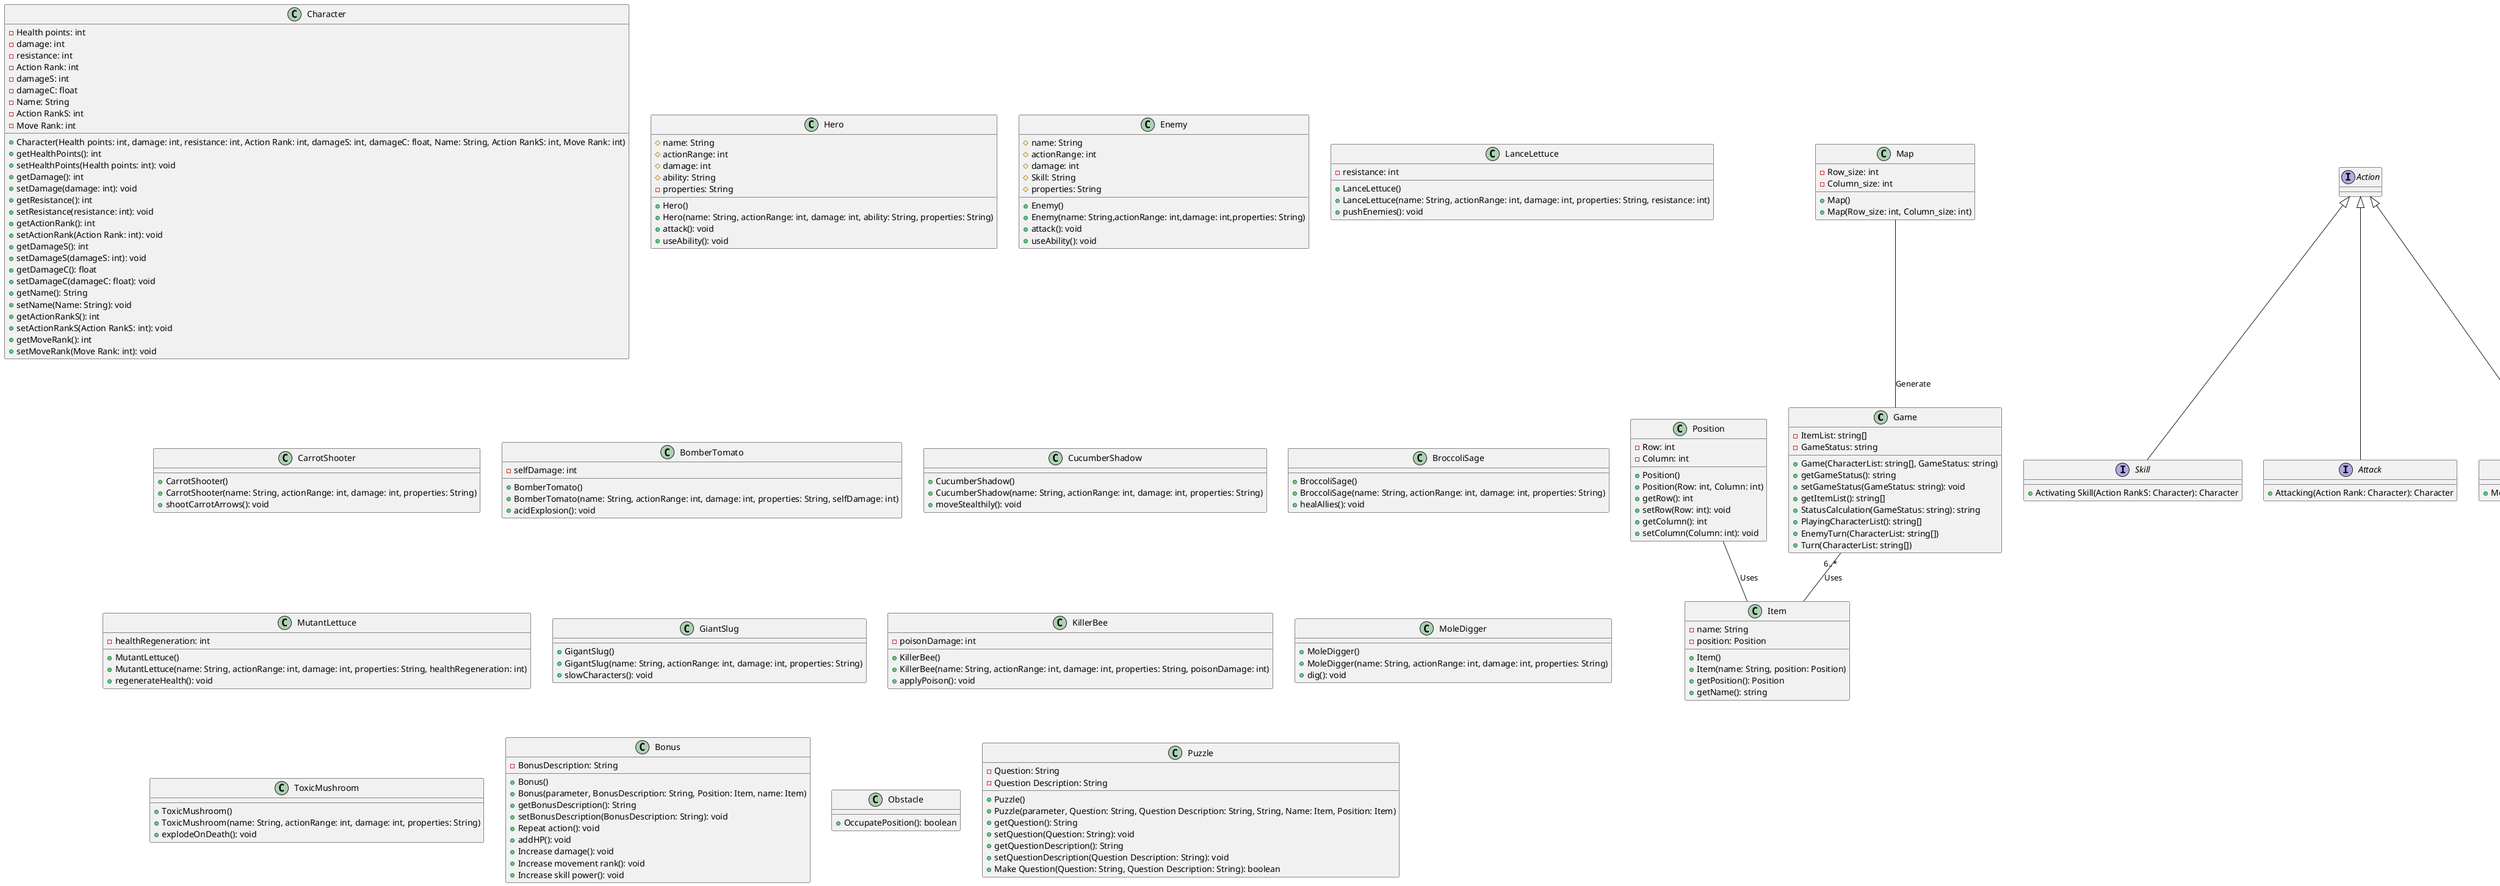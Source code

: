 //Diagramas de clase del proyecto(puede cambiar durante el desarrollo)
@startuml
class Game {
    - ItemList: string[]
    - GameStatus: string
    + Game(CharacterList: string[], GameStatus: string)
    + getGameStatus(): string
    + setGameStatus(GameStatus: string): void
    + getItemList(): string[]
    + StatusCalculation(GameStatus: string): string
    + PlayingCharacterList(): string[]
    + EnemyTurn(CharacterList: string[])
    + Turn(CharacterList: string[])
}

class Character {
    - Health points: int
    - damage: int
    - resistance: int
    - Action Rank: int
    - damageS: int
    - damageC: float
    - Name: String
    - Action RankS: int
    - Move Rank: int
    + Character(Health points: int, damage: int, resistance: int, Action Rank: int, damageS: int, damageC: float, Name: String, Action RankS: int, Move Rank: int)
    + getHealthPoints(): int
    + setHealthPoints(Health points: int): void
    + getDamage(): int
    + setDamage(damage: int): void
    + getResistance(): int
    + setResistance(resistance: int): void
    + getActionRank(): int
    + setActionRank(Action Rank: int): void
    + getDamageS(): int
    + setDamageS(damageS: int): void
    + getDamageC(): float
    + setDamageC(damageC: float): void
    + getName(): String
    + setName(Name: String): void
    + getActionRankS(): int
    + setActionRankS(Action RankS: int): void
    + getMoveRank(): int
    + setMoveRank(Move Rank: int): void
}

class Hero {
    # name: String
    # actionRange: int
    # damage: int
    # ability: String
    - properties: String
    + Hero()
    + Hero(name: String, actionRange: int, damage: int, ability: String, properties: String)
    + attack(): void
    + useAbility(): void
}
class Enemy {
    # name: String
    # actionRange: int
    # damage: int
    # Skill: String
    # properties: String
    + Enemy()
    + Enemy(name: String,actionRange: int,damage: int,properties: String)
    +  attack(): void
    + useAbility(): void
}


class LanceLettuce {
    - resistance: int
    + LanceLettuce()
    + LanceLettuce(name: String, actionRange: int, damage: int, properties: String, resistance: int)
    + pushEnemies(): void
}

class CarrotShooter {
    + CarrotShooter()
    + CarrotShooter(name: String, actionRange: int, damage: int, properties: String)
    + shootCarrotArrows(): void
}

class BomberTomato {
    - selfDamage: int
    + BomberTomato()
    + BomberTomato(name: String, actionRange: int, damage: int, properties: String, selfDamage: int)
    + acidExplosion(): void
}

class CucumberShadow {
    + CucumberShadow()
    + CucumberShadow(name: String, actionRange: int, damage: int, properties: String)
    + moveStealthily(): void
}

class BroccoliSage {
    + BroccoliSage()
    + BroccoliSage(name: String, actionRange: int, damage: int, properties: String)
    + healAllies(): void
}

class MutantLettuce {
    - healthRegeneration: int
    + MutantLettuce()
    + MutantLettuce(name: String, actionRange: int, damage: int, properties: String, healthRegeneration: int)
    + regenerateHealth(): void
}

class GiantSlug {
    + GigantSlug()
    + GigantSlug(name: String, actionRange: int, damage: int, properties: String)
    + slowCharacters(): void
}

class KillerBee {
    - poisonDamage: int
    + KillerBee()
    + KillerBee(name: String, actionRange: int, damage: int, properties: String, poisonDamage: int)
    + applyPoison(): void
}

class MoleDigger {
    + MoleDigger()
    + MoleDigger(name: String, actionRange: int, damage: int, properties: String)
    + dig(): void
}

class ToxicMushroom {
    + ToxicMushroom()
    + ToxicMushroom(name: String, actionRange: int, damage: int, properties: String)
    + explodeOnDeath(): void
}

class Item {
    - name: String
    - position: Position
    + Item()
    + Item(name: String, position: Position)
    + getPosition(): Position
    + getName(): string
}
class Bonus {
    - BonusDescription: String
    + Bonus()
    + Bonus(parameter, BonusDescription: String, Position: Item, name: Item)
    + getBonusDescription(): String
    + setBonusDescription(BonusDescription: String): void
    + Repeat action(): void
    + addHP(): void
    + Increase damage(): void
    + Increase movement rank(): void
    + Increase skill power(): void
}

class Map {
    - Row_size: int
    - Column_size: int
    + Map()
    + Map(Row_size: int, Column_size: int)
}



class Position {
    - Row: int
    - Column: int
    + Position()
    + Position(Row: int, Column: int)
    + getRow(): int
    + setRow(Row: int): void
    + getColumn(): int
    + setColumn(Column: int): void
}



class Obstacle {
    + OccupatePosition(): boolean
}



interface Skill extends Action {
    + Activating Skill(Action RankS: Character): Character
}



interface Action { }



interface Attack extends Action {
    + Attacking(Action Rank: Character): Character
}



interface Move extends Action {
    + Moving(Move Rank: Character): Character
}


class Puzzle {
    - Question: String
    - Question Description: String
    + Puzzle()
    + Puzzle(parameter, Question: String, Question Description: String, String, Name: Item, Position: Item)
    + getQuestion(): String
    + setQuestion(Question: String): void
    + getQuestionDescription(): String
    + setQuestionDescription(Question Description: String): void
    + Make Question(Question: String, Question Description: String): boolean
}

Map -- Game : Generate
Position -- Item : Uses
Game "6..*" -- Item : Uses


@enduml
